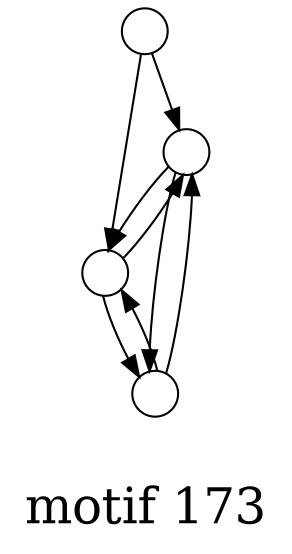 /*****
motif 173
*****/

digraph G {
  graph [splines=false overlap=false]
  node  [shape=ellipse, width=0.3, height=0.3, label=""]
  0 ;
  1 ;
  2 ;
  3 ;
  0 -> 1;
  0 -> 2;
  1 -> 0;
  1 -> 2;
  2 -> 0;
  2 -> 1;
  3 -> 0;
  3 -> 1;
  label = "\nmotif 173\n";  fontsize=24;
}
